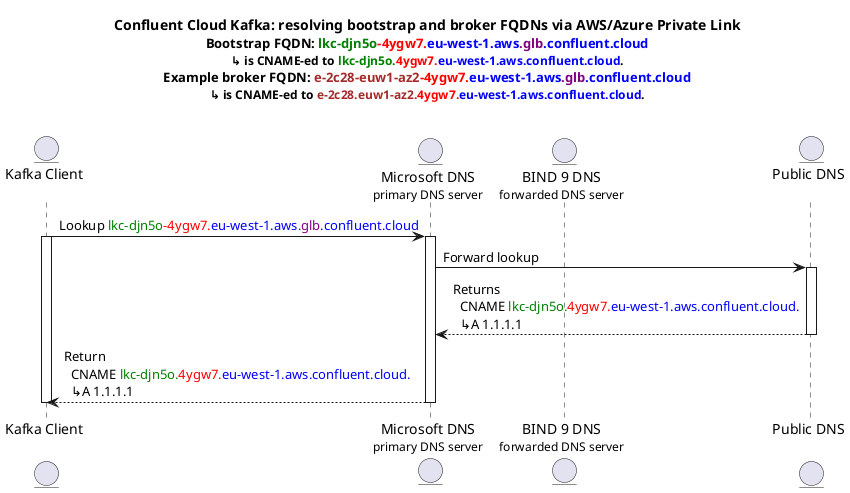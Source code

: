 @startuml
title
Confluent Cloud Kafka: resolving bootstrap and broker FQDNs via AWS/Azure Private Link
<size 13>Bootstrap FQDN: <color green>lkc-djn5o</color><color red>-4ygw7.</color><color blue>eu-west-1.aws</color><color purple>.glb</color><color blue>.confluent.cloud</color></size>
<size 12>↳ is CNAME-ed to <color green>lkc-djn5o.</color><color red>4ygw7.</color><color blue>eu-west-1.aws.confluent.cloud</color>.</size>
<size 13>Example broker FQDN: <color brown>e-2c28-euw1-az2</color><color red>-4ygw7.</color><color blue>eu-west-1.aws</color><color purple>.glb</color><color blue>.confluent.cloud</color></size>
<size 12>↳ is CNAME-ed to <color brown>e-2c28.euw1-az2.</color><color red>4ygw7.</color><color blue>eu-west-1.aws.confluent.cloud</color>.</size>

end title

entity "Kafka Client\n" as client
entity "Microsoft DNS\n<size 12>primary DNS server</size>" as pDNS
entity "BIND 9 DNS\n<size 12>forwarded DNS server</size>" as sDNS
entity "Public DNS\n" as pubDNS

client -> pDNS : Lookup <color green>lkc-djn5o</color><color red>-4ygw7.</color><color blue>eu-west-1.aws</color><color purple>.glb</color><color blue>.confluent.cloud</color>
activate client
activate pDNS
pDNS -> pubDNS : Forward lookup
activate pubDNS
pubDNS --> pDNS : Returns\n  CNAME <color green>lkc-djn5o.</color><color red>4ygw7.</color><color blue>eu-west-1.aws.confluent.cloud.</color>\n  ↳A 1.1.1.1
deactivate pubDNS
deactivate sDNS
pDNS --> client : Return\n  CNAME <color green>lkc-djn5o.</color><color red>4ygw7.</color><color blue>eu-west-1.aws.confluent.cloud.</color>\n  ↳A 1.1.1.1   
deactivate pDNS
deactivate client
@enduml
